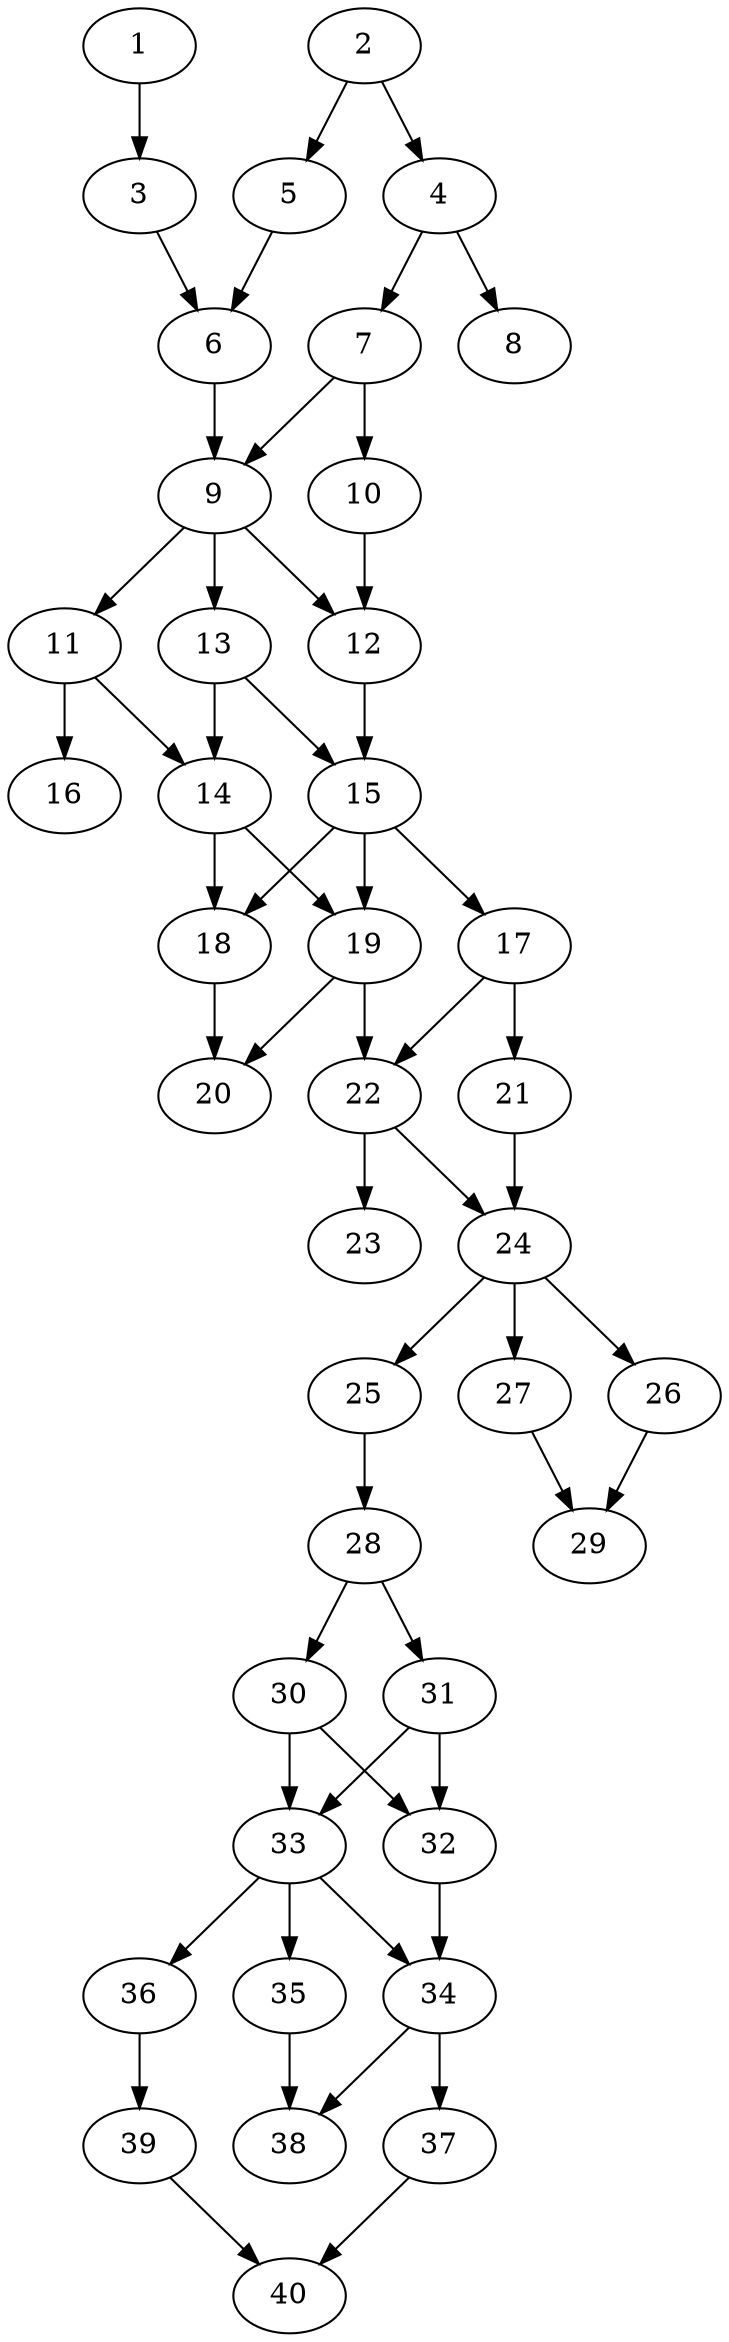 // DAG automatically generated by daggen at Thu Oct  3 14:06:49 2019
// ./daggen --dot -n 40 --ccr 0.5 --fat 0.3 --regular 0.9 --density 0.6 --mindata 5242880 --maxdata 52428800 
digraph G {
  1 [size="72318976", alpha="0.10", expect_size="36159488"] 
  1 -> 3 [size ="36159488"]
  2 [size="94253056", alpha="0.12", expect_size="47126528"] 
  2 -> 4 [size ="47126528"]
  2 -> 5 [size ="47126528"]
  3 [size="53553152", alpha="0.12", expect_size="26776576"] 
  3 -> 6 [size ="26776576"]
  4 [size="68720640", alpha="0.04", expect_size="34360320"] 
  4 -> 7 [size ="34360320"]
  4 -> 8 [size ="34360320"]
  5 [size="75646976", alpha="0.10", expect_size="37823488"] 
  5 -> 6 [size ="37823488"]
  6 [size="75937792", alpha="0.09", expect_size="37968896"] 
  6 -> 9 [size ="37968896"]
  7 [size="96004096", alpha="0.09", expect_size="48002048"] 
  7 -> 9 [size ="48002048"]
  7 -> 10 [size ="48002048"]
  8 [size="70510592", alpha="0.13", expect_size="35255296"] 
  9 [size="48926720", alpha="0.01", expect_size="24463360"] 
  9 -> 11 [size ="24463360"]
  9 -> 12 [size ="24463360"]
  9 -> 13 [size ="24463360"]
  10 [size="74846208", alpha="0.19", expect_size="37423104"] 
  10 -> 12 [size ="37423104"]
  11 [size="48680960", alpha="0.17", expect_size="24340480"] 
  11 -> 14 [size ="24340480"]
  11 -> 16 [size ="24340480"]
  12 [size="97757184", alpha="0.10", expect_size="48878592"] 
  12 -> 15 [size ="48878592"]
  13 [size="59598848", alpha="0.04", expect_size="29799424"] 
  13 -> 14 [size ="29799424"]
  13 -> 15 [size ="29799424"]
  14 [size="20357120", alpha="0.06", expect_size="10178560"] 
  14 -> 18 [size ="10178560"]
  14 -> 19 [size ="10178560"]
  15 [size="38438912", alpha="0.02", expect_size="19219456"] 
  15 -> 17 [size ="19219456"]
  15 -> 18 [size ="19219456"]
  15 -> 19 [size ="19219456"]
  16 [size="85563392", alpha="0.15", expect_size="42781696"] 
  17 [size="34193408", alpha="0.05", expect_size="17096704"] 
  17 -> 21 [size ="17096704"]
  17 -> 22 [size ="17096704"]
  18 [size="75153408", alpha="0.06", expect_size="37576704"] 
  18 -> 20 [size ="37576704"]
  19 [size="40708096", alpha="0.10", expect_size="20354048"] 
  19 -> 20 [size ="20354048"]
  19 -> 22 [size ="20354048"]
  20 [size="43388928", alpha="0.09", expect_size="21694464"] 
  21 [size="40536064", alpha="0.02", expect_size="20268032"] 
  21 -> 24 [size ="20268032"]
  22 [size="28174336", alpha="0.12", expect_size="14087168"] 
  22 -> 23 [size ="14087168"]
  22 -> 24 [size ="14087168"]
  23 [size="76980224", alpha="0.12", expect_size="38490112"] 
  24 [size="95705088", alpha="0.03", expect_size="47852544"] 
  24 -> 25 [size ="47852544"]
  24 -> 26 [size ="47852544"]
  24 -> 27 [size ="47852544"]
  25 [size="29224960", alpha="0.09", expect_size="14612480"] 
  25 -> 28 [size ="14612480"]
  26 [size="40953856", alpha="0.08", expect_size="20476928"] 
  26 -> 29 [size ="20476928"]
  27 [size="18831360", alpha="0.06", expect_size="9415680"] 
  27 -> 29 [size ="9415680"]
  28 [size="43288576", alpha="0.16", expect_size="21644288"] 
  28 -> 30 [size ="21644288"]
  28 -> 31 [size ="21644288"]
  29 [size="71280640", alpha="0.15", expect_size="35640320"] 
  30 [size="23681024", alpha="0.07", expect_size="11840512"] 
  30 -> 32 [size ="11840512"]
  30 -> 33 [size ="11840512"]
  31 [size="67805184", alpha="0.07", expect_size="33902592"] 
  31 -> 32 [size ="33902592"]
  31 -> 33 [size ="33902592"]
  32 [size="76744704", alpha="0.06", expect_size="38372352"] 
  32 -> 34 [size ="38372352"]
  33 [size="39895040", alpha="0.15", expect_size="19947520"] 
  33 -> 34 [size ="19947520"]
  33 -> 35 [size ="19947520"]
  33 -> 36 [size ="19947520"]
  34 [size="94697472", alpha="0.06", expect_size="47348736"] 
  34 -> 37 [size ="47348736"]
  34 -> 38 [size ="47348736"]
  35 [size="16271360", alpha="0.03", expect_size="8135680"] 
  35 -> 38 [size ="8135680"]
  36 [size="58523648", alpha="0.16", expect_size="29261824"] 
  36 -> 39 [size ="29261824"]
  37 [size="98160640", alpha="0.14", expect_size="49080320"] 
  37 -> 40 [size ="49080320"]
  38 [size="31963136", alpha="0.06", expect_size="15981568"] 
  39 [size="14327808", alpha="0.04", expect_size="7163904"] 
  39 -> 40 [size ="7163904"]
  40 [size="83695616", alpha="0.09", expect_size="41847808"] 
}
